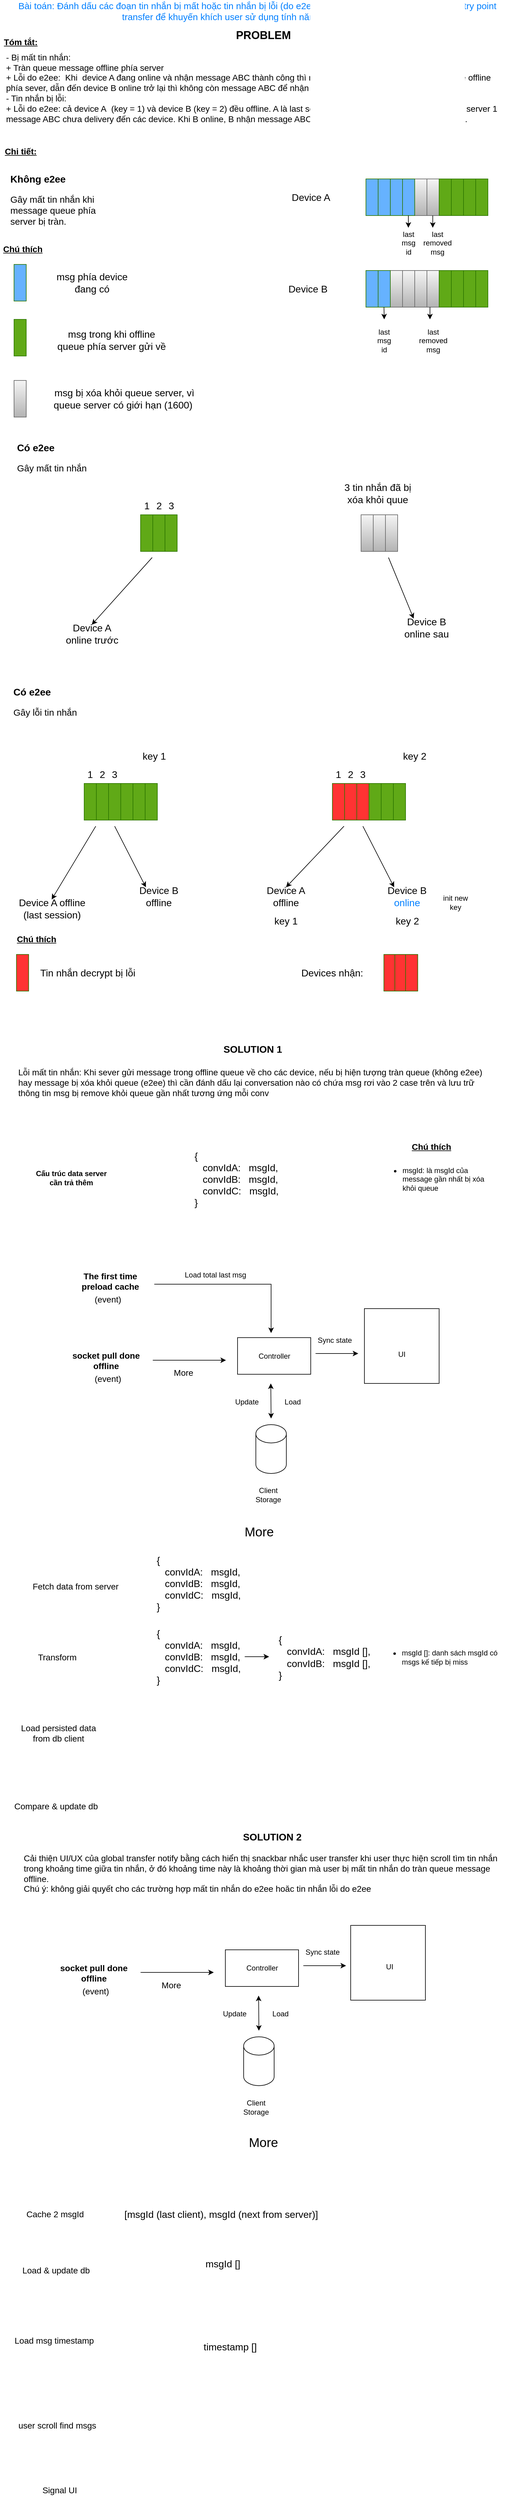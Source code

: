 <mxfile version="20.8.15" type="github">
  <diagram id="1ssEvV0KWDnoUiteVpm6" name="Page-1">
    <mxGraphModel dx="1366" dy="673" grid="1" gridSize="10" guides="1" tooltips="1" connect="1" arrows="1" fold="1" page="1" pageScale="1" pageWidth="850" pageHeight="1100" math="0" shadow="0">
      <root>
        <mxCell id="0" />
        <mxCell id="1" parent="0" />
        <mxCell id="2sWKhG2LkapYFipmCqXm-1" value="&lt;font style=&quot;font-size: 18px;&quot;&gt;PROBLEM&lt;/font&gt;" style="text;html=1;strokeColor=none;fillColor=none;align=center;verticalAlign=middle;whiteSpace=wrap;rounded=0;fontStyle=1" parent="1" vertex="1">
          <mxGeometry x="390" y="50" width="90" height="30" as="geometry" />
        </mxCell>
        <mxCell id="2sWKhG2LkapYFipmCqXm-2" value="- Bị mất tin nhắn:&lt;br style=&quot;font-size: 14px;&quot;&gt;+ Tràn queue message offline phía server&lt;br style=&quot;font-size: 14px;&quot;&gt;+ Lỗi do e2ee:&amp;nbsp; Khi&amp;nbsp; device A đang online và nhận message ABC thành công thì message này bị xóa khỏi queue message offline phía sever, dẫn đến device B online trở lại thì không còn message ABC để nhận&lt;br style=&quot;font-size: 14px;&quot;&gt;- Tin nhắn bị lỗi:&lt;br style=&quot;font-size: 14px;&quot;&gt;+ Lỗi do e2ee: cả device A&amp;nbsp; (key = 1) và device B (key = 2) đều offline. A là last session. Tồn tại trên queue message phía server 1 message ABC chưa delivery đến các device. Khi B online, B nhận message ABC nhưng do khác key không decypt được ." style="text;html=1;strokeColor=none;fillColor=none;align=left;verticalAlign=middle;whiteSpace=wrap;rounded=0;fontSize=14;" parent="1" vertex="1">
          <mxGeometry x="11" y="91" width="820" height="119" as="geometry" />
        </mxCell>
        <mxCell id="2sWKhG2LkapYFipmCqXm-4" value="Bài toán: Đánh dấu các đoạn tin nhắn bị mất hoặc tin nhắn bị lỗi (do e2ee) trong một conversation. Hiển thị entry point transfer để khuyến khích user sử dụng tính năng transfer message" style="text;html=1;strokeColor=none;fillColor=none;align=center;verticalAlign=middle;whiteSpace=wrap;rounded=0;fontSize=15;fontColor=#007FFF;" parent="1" vertex="1">
          <mxGeometry x="15" y="10" width="820" height="30" as="geometry" />
        </mxCell>
        <mxCell id="2sWKhG2LkapYFipmCqXm-5" value="Chi tiết:" style="text;html=1;strokeColor=none;fillColor=none;align=center;verticalAlign=middle;whiteSpace=wrap;rounded=0;fontStyle=5;fontSize=14;" parent="1" vertex="1">
          <mxGeometry x="7" y="240" width="60" height="30" as="geometry" />
        </mxCell>
        <mxCell id="2sWKhG2LkapYFipmCqXm-8" value="" style="rounded=0;whiteSpace=wrap;html=1;fillColor=#f5f5f5;gradientColor=#b3b3b3;strokeColor=#666666;" parent="1" vertex="1">
          <mxGeometry x="703" y="300" width="20" height="60" as="geometry" />
        </mxCell>
        <mxCell id="2sWKhG2LkapYFipmCqXm-9" value="" style="rounded=0;whiteSpace=wrap;html=1;fillColor=#60a917;fontColor=#ffffff;strokeColor=#2D7600;" parent="1" vertex="1">
          <mxGeometry x="723" y="300" width="20" height="60" as="geometry" />
        </mxCell>
        <mxCell id="2sWKhG2LkapYFipmCqXm-10" value="" style="rounded=0;whiteSpace=wrap;html=1;fillColor=#60a917;fontColor=#ffffff;strokeColor=#2D7600;" parent="1" vertex="1">
          <mxGeometry x="743" y="300" width="20" height="60" as="geometry" />
        </mxCell>
        <mxCell id="2sWKhG2LkapYFipmCqXm-11" value="" style="rounded=0;whiteSpace=wrap;html=1;fillColor=#60a917;fontColor=#ffffff;strokeColor=#2D7600;" parent="1" vertex="1">
          <mxGeometry x="763" y="300" width="20" height="60" as="geometry" />
        </mxCell>
        <mxCell id="2sWKhG2LkapYFipmCqXm-12" value="" style="rounded=0;whiteSpace=wrap;html=1;fillColor=#f5f5f5;gradientColor=#b3b3b3;strokeColor=#666666;" parent="1" vertex="1">
          <mxGeometry x="683" y="300" width="20" height="60" as="geometry" />
        </mxCell>
        <mxCell id="2sWKhG2LkapYFipmCqXm-13" value="" style="rounded=0;whiteSpace=wrap;html=1;fillColor=#60a917;fontColor=#ffffff;strokeColor=#2D7600;" parent="1" vertex="1">
          <mxGeometry x="783" y="300" width="20" height="60" as="geometry" />
        </mxCell>
        <mxCell id="2sWKhG2LkapYFipmCqXm-14" value="" style="rounded=0;whiteSpace=wrap;html=1;fillColor=#f5f5f5;gradientColor=#b3b3b3;strokeColor=#666666;" parent="1" vertex="1">
          <mxGeometry x="703" y="450" width="20" height="60" as="geometry" />
        </mxCell>
        <mxCell id="2sWKhG2LkapYFipmCqXm-15" value="" style="rounded=0;whiteSpace=wrap;html=1;fillColor=#60a917;fontColor=#ffffff;strokeColor=#2D7600;" parent="1" vertex="1">
          <mxGeometry x="723" y="450" width="20" height="60" as="geometry" />
        </mxCell>
        <mxCell id="2sWKhG2LkapYFipmCqXm-16" value="" style="rounded=0;whiteSpace=wrap;html=1;fillColor=#60a917;fontColor=#ffffff;strokeColor=#2D7600;" parent="1" vertex="1">
          <mxGeometry x="743" y="450" width="20" height="60" as="geometry" />
        </mxCell>
        <mxCell id="2sWKhG2LkapYFipmCqXm-17" value="" style="rounded=0;whiteSpace=wrap;html=1;fillColor=#60a917;fontColor=#ffffff;strokeColor=#2D7600;" parent="1" vertex="1">
          <mxGeometry x="763" y="450" width="20" height="60" as="geometry" />
        </mxCell>
        <mxCell id="2sWKhG2LkapYFipmCqXm-18" value="" style="rounded=0;whiteSpace=wrap;html=1;fillColor=#f5f5f5;gradientColor=#b3b3b3;strokeColor=#666666;" parent="1" vertex="1">
          <mxGeometry x="683" y="450" width="20" height="60" as="geometry" />
        </mxCell>
        <mxCell id="2sWKhG2LkapYFipmCqXm-19" value="" style="rounded=0;whiteSpace=wrap;html=1;fillColor=#60a917;fontColor=#ffffff;strokeColor=#2D7600;" parent="1" vertex="1">
          <mxGeometry x="783" y="450" width="20" height="60" as="geometry" />
        </mxCell>
        <mxCell id="2sWKhG2LkapYFipmCqXm-21" value="" style="rounded=0;whiteSpace=wrap;html=1;fillColor=#f5f5f5;gradientColor=#b3b3b3;strokeColor=#666666;" parent="1" vertex="1">
          <mxGeometry x="663" y="450" width="20" height="60" as="geometry" />
        </mxCell>
        <mxCell id="2sWKhG2LkapYFipmCqXm-22" value="" style="rounded=0;whiteSpace=wrap;html=1;fillColor=#f5f5f5;gradientColor=#b3b3b3;strokeColor=#666666;" parent="1" vertex="1">
          <mxGeometry x="643" y="450" width="20" height="60" as="geometry" />
        </mxCell>
        <mxCell id="2sWKhG2LkapYFipmCqXm-23" value="" style="rounded=0;whiteSpace=wrap;html=1;fillColor=#66B2FF;fontColor=#ffffff;strokeColor=#2D7600;" parent="1" vertex="1">
          <mxGeometry x="663" y="300" width="20" height="60" as="geometry" />
        </mxCell>
        <mxCell id="2sWKhG2LkapYFipmCqXm-24" value="" style="rounded=0;whiteSpace=wrap;html=1;fillColor=#66B2FF;fontColor=#ffffff;strokeColor=#2D7600;" parent="1" vertex="1">
          <mxGeometry x="643" y="300" width="20" height="60" as="geometry" />
        </mxCell>
        <mxCell id="2sWKhG2LkapYFipmCqXm-25" value="" style="rounded=0;whiteSpace=wrap;html=1;fillColor=#66B2FF;fontColor=#ffffff;strokeColor=#2D7600;" parent="1" vertex="1">
          <mxGeometry x="623" y="300" width="20" height="60" as="geometry" />
        </mxCell>
        <mxCell id="2sWKhG2LkapYFipmCqXm-26" value="" style="rounded=0;whiteSpace=wrap;html=1;fillColor=#66B2FF;fontColor=#ffffff;strokeColor=#2D7600;" parent="1" vertex="1">
          <mxGeometry x="603" y="300" width="20" height="60" as="geometry" />
        </mxCell>
        <mxCell id="2sWKhG2LkapYFipmCqXm-27" value="" style="rounded=0;whiteSpace=wrap;html=1;fillColor=#66B2FF;fontColor=#ffffff;strokeColor=#2D7600;" parent="1" vertex="1">
          <mxGeometry x="623" y="450" width="20" height="60" as="geometry" />
        </mxCell>
        <mxCell id="2sWKhG2LkapYFipmCqXm-28" value="" style="rounded=0;whiteSpace=wrap;html=1;fillColor=#66B2FF;fontColor=#ffffff;strokeColor=#2D7600;" parent="1" vertex="1">
          <mxGeometry x="603" y="450" width="20" height="60" as="geometry" />
        </mxCell>
        <mxCell id="2sWKhG2LkapYFipmCqXm-29" value="last msg id" style="text;html=1;strokeColor=none;fillColor=none;align=center;verticalAlign=middle;whiteSpace=wrap;rounded=0;" parent="1" vertex="1">
          <mxGeometry x="658" y="370" width="30" height="70" as="geometry" />
        </mxCell>
        <mxCell id="2sWKhG2LkapYFipmCqXm-30" value="last removed msg" style="text;html=1;strokeColor=none;fillColor=none;align=center;verticalAlign=middle;whiteSpace=wrap;rounded=0;" parent="1" vertex="1">
          <mxGeometry x="698" y="370" width="45" height="70" as="geometry" />
        </mxCell>
        <mxCell id="2sWKhG2LkapYFipmCqXm-31" value="" style="endArrow=classic;html=1;rounded=0;" parent="1" edge="1">
          <mxGeometry width="50" height="50" relative="1" as="geometry">
            <mxPoint x="672.58" y="360" as="sourcePoint" />
            <mxPoint x="672.58" y="380" as="targetPoint" />
          </mxGeometry>
        </mxCell>
        <mxCell id="2sWKhG2LkapYFipmCqXm-32" value="" style="endArrow=classic;html=1;rounded=0;" parent="1" edge="1">
          <mxGeometry width="50" height="50" relative="1" as="geometry">
            <mxPoint x="712.58" y="360" as="sourcePoint" />
            <mxPoint x="712.58" y="380" as="targetPoint" />
          </mxGeometry>
        </mxCell>
        <mxCell id="2sWKhG2LkapYFipmCqXm-33" value="last msg id" style="text;html=1;strokeColor=none;fillColor=none;align=center;verticalAlign=middle;whiteSpace=wrap;rounded=0;" parent="1" vertex="1">
          <mxGeometry x="618" y="530" width="30" height="70" as="geometry" />
        </mxCell>
        <mxCell id="2sWKhG2LkapYFipmCqXm-34" value="last removed msg" style="text;html=1;strokeColor=none;fillColor=none;align=center;verticalAlign=middle;whiteSpace=wrap;rounded=0;" parent="1" vertex="1">
          <mxGeometry x="690.5" y="530" width="45" height="70" as="geometry" />
        </mxCell>
        <mxCell id="2sWKhG2LkapYFipmCqXm-38" value="" style="endArrow=classic;html=1;rounded=0;exitX=0.479;exitY=1;exitDx=0;exitDy=0;exitPerimeter=0;" parent="1" source="2sWKhG2LkapYFipmCqXm-27" edge="1">
          <mxGeometry width="50" height="50" relative="1" as="geometry">
            <mxPoint x="632.58" y="520" as="sourcePoint" />
            <mxPoint x="633" y="530" as="targetPoint" />
            <Array as="points">
              <mxPoint x="633" y="530" />
            </Array>
          </mxGeometry>
        </mxCell>
        <mxCell id="2sWKhG2LkapYFipmCqXm-39" value="" style="endArrow=classic;html=1;rounded=0;exitX=0.25;exitY=1;exitDx=0;exitDy=0;" parent="1" source="2sWKhG2LkapYFipmCqXm-14" edge="1">
          <mxGeometry width="50" height="50" relative="1" as="geometry">
            <mxPoint x="642.58" y="520" as="sourcePoint" />
            <mxPoint x="708" y="530" as="targetPoint" />
          </mxGeometry>
        </mxCell>
        <mxCell id="2sWKhG2LkapYFipmCqXm-42" value="&lt;h1 style=&quot;font-size: 16px;&quot;&gt;Không e2ee&lt;/h1&gt;&lt;p&gt;Gây mất tin nhắn khi message queue phía server bị tràn.&lt;/p&gt;" style="text;html=1;strokeColor=none;fillColor=none;spacing=5;spacingTop=-20;whiteSpace=wrap;overflow=hidden;rounded=0;fontSize=15;" parent="1" vertex="1">
          <mxGeometry x="15" y="290" width="190" height="120" as="geometry" />
        </mxCell>
        <mxCell id="2sWKhG2LkapYFipmCqXm-43" value="Device A" style="text;html=1;strokeColor=none;fillColor=none;align=center;verticalAlign=middle;whiteSpace=wrap;rounded=0;fontSize=16;" parent="1" vertex="1">
          <mxGeometry x="473" y="315" width="80" height="30" as="geometry" />
        </mxCell>
        <mxCell id="2sWKhG2LkapYFipmCqXm-44" value="Device B" style="text;html=1;strokeColor=none;fillColor=none;align=center;verticalAlign=middle;whiteSpace=wrap;rounded=0;fontSize=16;" parent="1" vertex="1">
          <mxGeometry x="473" y="465" width="70" height="30" as="geometry" />
        </mxCell>
        <mxCell id="2sWKhG2LkapYFipmCqXm-46" value="" style="rounded=0;whiteSpace=wrap;html=1;fillColor=#66B2FF;fontColor=#ffffff;strokeColor=#2D7600;" parent="1" vertex="1">
          <mxGeometry x="26" y="440" width="20" height="60" as="geometry" />
        </mxCell>
        <mxCell id="2sWKhG2LkapYFipmCqXm-47" value="" style="rounded=0;whiteSpace=wrap;html=1;fillColor=#60a917;fontColor=#ffffff;strokeColor=#2D7600;" parent="1" vertex="1">
          <mxGeometry x="26" y="530" width="20" height="60" as="geometry" />
        </mxCell>
        <mxCell id="2sWKhG2LkapYFipmCqXm-48" value="msg phía device đang có" style="text;html=1;strokeColor=none;fillColor=none;align=center;verticalAlign=middle;whiteSpace=wrap;rounded=0;fontSize=16;" parent="1" vertex="1">
          <mxGeometry x="82" y="450" width="144" height="40" as="geometry" />
        </mxCell>
        <mxCell id="2sWKhG2LkapYFipmCqXm-49" value="msg trong khi offline queue phía server gửi về" style="text;html=1;strokeColor=none;fillColor=none;align=center;verticalAlign=middle;whiteSpace=wrap;rounded=0;fontSize=16;" parent="1" vertex="1">
          <mxGeometry x="91" y="537.5" width="190" height="52.5" as="geometry" />
        </mxCell>
        <mxCell id="2sWKhG2LkapYFipmCqXm-50" value="" style="rounded=0;whiteSpace=wrap;html=1;fillColor=#f5f5f5;gradientColor=#b3b3b3;strokeColor=#666666;" parent="1" vertex="1">
          <mxGeometry x="26" y="630" width="20" height="60" as="geometry" />
        </mxCell>
        <mxCell id="2sWKhG2LkapYFipmCqXm-51" value="msg bị xóa khỏi queue server, vì queue server có giới hạn (1600)&amp;nbsp;" style="text;html=1;strokeColor=none;fillColor=none;align=center;verticalAlign=middle;whiteSpace=wrap;rounded=0;fontSize=16;" parent="1" vertex="1">
          <mxGeometry x="82" y="640" width="250" height="40" as="geometry" />
        </mxCell>
        <mxCell id="2sWKhG2LkapYFipmCqXm-53" value="" style="rounded=0;whiteSpace=wrap;html=1;fillColor=#60a917;fontColor=#ffffff;strokeColor=#2D7600;" parent="1" vertex="1">
          <mxGeometry x="273.5" y="850" width="20" height="60" as="geometry" />
        </mxCell>
        <mxCell id="2sWKhG2LkapYFipmCqXm-58" value="" style="rounded=0;whiteSpace=wrap;html=1;fillColor=#f5f5f5;gradientColor=#b3b3b3;strokeColor=#666666;" parent="1" vertex="1">
          <mxGeometry x="635" y="850" width="20" height="60" as="geometry" />
        </mxCell>
        <mxCell id="2sWKhG2LkapYFipmCqXm-62" value="" style="rounded=0;whiteSpace=wrap;html=1;fillColor=#f5f5f5;gradientColor=#b3b3b3;strokeColor=#666666;" parent="1" vertex="1">
          <mxGeometry x="615" y="850" width="20" height="60" as="geometry" />
        </mxCell>
        <mxCell id="2sWKhG2LkapYFipmCqXm-64" value="" style="rounded=0;whiteSpace=wrap;html=1;fillColor=#f5f5f5;gradientColor=#b3b3b3;strokeColor=#666666;" parent="1" vertex="1">
          <mxGeometry x="595" y="850" width="20" height="60" as="geometry" />
        </mxCell>
        <mxCell id="2sWKhG2LkapYFipmCqXm-80" value="&lt;h1 style=&quot;font-size: 16px;&quot;&gt;Có e2ee&lt;/h1&gt;&lt;p&gt;Gây mất tin nhắn&lt;/p&gt;" style="text;html=1;strokeColor=none;fillColor=none;spacing=5;spacingTop=-20;whiteSpace=wrap;overflow=hidden;rounded=0;fontSize=15;" parent="1" vertex="1">
          <mxGeometry x="25.5" y="730" width="159" height="70" as="geometry" />
        </mxCell>
        <mxCell id="2sWKhG2LkapYFipmCqXm-81" value="Device A online trước" style="text;html=1;strokeColor=none;fillColor=none;align=center;verticalAlign=middle;whiteSpace=wrap;rounded=0;fontSize=16;" parent="1" vertex="1">
          <mxGeometry x="108.5" y="1030" width="90" height="30" as="geometry" />
        </mxCell>
        <mxCell id="2sWKhG2LkapYFipmCqXm-82" value="Device B online sau" style="text;html=1;strokeColor=none;fillColor=none;align=center;verticalAlign=middle;whiteSpace=wrap;rounded=0;fontSize=16;" parent="1" vertex="1">
          <mxGeometry x="660" y="1020" width="85" height="30" as="geometry" />
        </mxCell>
        <mxCell id="2sWKhG2LkapYFipmCqXm-90" value="" style="rounded=0;whiteSpace=wrap;html=1;fillColor=#60a917;fontColor=#ffffff;strokeColor=#2D7600;" parent="1" vertex="1">
          <mxGeometry x="233.5" y="850" width="20" height="60" as="geometry" />
        </mxCell>
        <mxCell id="2sWKhG2LkapYFipmCqXm-91" value="" style="rounded=0;whiteSpace=wrap;html=1;fillColor=#60a917;fontColor=#ffffff;strokeColor=#2D7600;" parent="1" vertex="1">
          <mxGeometry x="253.5" y="850" width="20" height="60" as="geometry" />
        </mxCell>
        <mxCell id="2sWKhG2LkapYFipmCqXm-92" value="2" style="text;html=1;strokeColor=none;fillColor=none;align=center;verticalAlign=middle;whiteSpace=wrap;rounded=0;fontSize=16;" parent="1" vertex="1">
          <mxGeometry x="258.5" y="820" width="10" height="30" as="geometry" />
        </mxCell>
        <mxCell id="2sWKhG2LkapYFipmCqXm-94" value="1" style="text;html=1;strokeColor=none;fillColor=none;align=center;verticalAlign=middle;whiteSpace=wrap;rounded=0;fontSize=16;" parent="1" vertex="1">
          <mxGeometry x="238.5" y="820" width="10" height="30" as="geometry" />
        </mxCell>
        <mxCell id="2sWKhG2LkapYFipmCqXm-95" value="3" style="text;html=1;strokeColor=none;fillColor=none;align=center;verticalAlign=middle;whiteSpace=wrap;rounded=0;fontSize=16;" parent="1" vertex="1">
          <mxGeometry x="278.5" y="820" width="10" height="30" as="geometry" />
        </mxCell>
        <mxCell id="2sWKhG2LkapYFipmCqXm-97" value="" style="endArrow=classic;html=1;rounded=0;fontSize=16;entryX=0.5;entryY=0;entryDx=0;entryDy=0;" parent="1" target="2sWKhG2LkapYFipmCqXm-81" edge="1">
          <mxGeometry width="50" height="50" relative="1" as="geometry">
            <mxPoint x="252.5" y="920" as="sourcePoint" />
            <mxPoint x="322.5" y="920" as="targetPoint" />
          </mxGeometry>
        </mxCell>
        <mxCell id="2sWKhG2LkapYFipmCqXm-99" value="" style="endArrow=classic;html=1;rounded=0;fontSize=16;entryX=0.25;entryY=0;entryDx=0;entryDy=0;" parent="1" target="2sWKhG2LkapYFipmCqXm-82" edge="1">
          <mxGeometry width="50" height="50" relative="1" as="geometry">
            <mxPoint x="640" y="920" as="sourcePoint" />
            <mxPoint x="130" y="1010" as="targetPoint" />
          </mxGeometry>
        </mxCell>
        <mxCell id="2sWKhG2LkapYFipmCqXm-100" value="" style="rounded=0;whiteSpace=wrap;html=1;fillColor=#60a917;fontColor=#ffffff;strokeColor=#2D7600;" parent="1" vertex="1">
          <mxGeometry x="181" y="1290" width="20" height="60" as="geometry" />
        </mxCell>
        <mxCell id="2sWKhG2LkapYFipmCqXm-101" value="" style="rounded=0;whiteSpace=wrap;html=1;fillColor=#60a917;fontColor=#ffffff;strokeColor=#2D7600;" parent="1" vertex="1">
          <mxGeometry x="201" y="1290" width="20" height="60" as="geometry" />
        </mxCell>
        <mxCell id="2sWKhG2LkapYFipmCqXm-102" value="" style="rounded=0;whiteSpace=wrap;html=1;fillColor=#60a917;fontColor=#ffffff;strokeColor=#2D7600;" parent="1" vertex="1">
          <mxGeometry x="221" y="1290" width="20" height="60" as="geometry" />
        </mxCell>
        <mxCell id="2sWKhG2LkapYFipmCqXm-103" value="" style="rounded=0;whiteSpace=wrap;html=1;fillColor=#60a917;fontColor=#ffffff;strokeColor=#2D7600;" parent="1" vertex="1">
          <mxGeometry x="241" y="1290" width="20" height="60" as="geometry" />
        </mxCell>
        <mxCell id="2sWKhG2LkapYFipmCqXm-110" value="&lt;h1 style=&quot;font-size: 16px;&quot;&gt;Có e2ee&lt;/h1&gt;&lt;p&gt;Gây lỗi tin nhắn&lt;/p&gt;" style="text;html=1;strokeColor=none;fillColor=none;spacing=5;spacingTop=-20;whiteSpace=wrap;overflow=hidden;rounded=0;fontSize=15;" parent="1" vertex="1">
          <mxGeometry x="20" y="1130" width="159" height="70" as="geometry" />
        </mxCell>
        <mxCell id="2sWKhG2LkapYFipmCqXm-111" value="Device A offline&lt;br&gt;(last session)" style="text;html=1;strokeColor=none;fillColor=none;align=center;verticalAlign=middle;whiteSpace=wrap;rounded=0;fontSize=16;" parent="1" vertex="1">
          <mxGeometry x="25.5" y="1480" width="124.5" height="30" as="geometry" />
        </mxCell>
        <mxCell id="2sWKhG2LkapYFipmCqXm-112" value="Device B offline" style="text;html=1;strokeColor=none;fillColor=none;align=center;verticalAlign=middle;whiteSpace=wrap;rounded=0;fontSize=16;" parent="1" vertex="1">
          <mxGeometry x="221" y="1460" width="85" height="30" as="geometry" />
        </mxCell>
        <mxCell id="2sWKhG2LkapYFipmCqXm-113" value="" style="rounded=0;whiteSpace=wrap;html=1;fillColor=#60a917;fontColor=#ffffff;strokeColor=#2D7600;" parent="1" vertex="1">
          <mxGeometry x="141" y="1290" width="20" height="60" as="geometry" />
        </mxCell>
        <mxCell id="2sWKhG2LkapYFipmCqXm-114" value="" style="rounded=0;whiteSpace=wrap;html=1;fillColor=#60a917;fontColor=#ffffff;strokeColor=#2D7600;" parent="1" vertex="1">
          <mxGeometry x="161" y="1290" width="20" height="60" as="geometry" />
        </mxCell>
        <mxCell id="2sWKhG2LkapYFipmCqXm-115" value="2" style="text;html=1;strokeColor=none;fillColor=none;align=center;verticalAlign=middle;whiteSpace=wrap;rounded=0;fontSize=16;" parent="1" vertex="1">
          <mxGeometry x="166" y="1260" width="10" height="30" as="geometry" />
        </mxCell>
        <mxCell id="2sWKhG2LkapYFipmCqXm-116" value="1" style="text;html=1;strokeColor=none;fillColor=none;align=center;verticalAlign=middle;whiteSpace=wrap;rounded=0;fontSize=16;" parent="1" vertex="1">
          <mxGeometry x="146" y="1260" width="10" height="30" as="geometry" />
        </mxCell>
        <mxCell id="2sWKhG2LkapYFipmCqXm-117" value="3" style="text;html=1;strokeColor=none;fillColor=none;align=center;verticalAlign=middle;whiteSpace=wrap;rounded=0;fontSize=16;" parent="1" vertex="1">
          <mxGeometry x="186" y="1260" width="10" height="30" as="geometry" />
        </mxCell>
        <mxCell id="2sWKhG2LkapYFipmCqXm-118" value="" style="endArrow=classic;html=1;rounded=0;fontSize=16;entryX=0.5;entryY=0;entryDx=0;entryDy=0;" parent="1" target="2sWKhG2LkapYFipmCqXm-111" edge="1">
          <mxGeometry width="50" height="50" relative="1" as="geometry">
            <mxPoint x="160" y="1360" as="sourcePoint" />
            <mxPoint x="230" y="1360" as="targetPoint" />
          </mxGeometry>
        </mxCell>
        <mxCell id="2sWKhG2LkapYFipmCqXm-119" value="" style="endArrow=classic;html=1;rounded=0;fontSize=16;entryX=0.25;entryY=0;entryDx=0;entryDy=0;" parent="1" target="2sWKhG2LkapYFipmCqXm-112" edge="1">
          <mxGeometry width="50" height="50" relative="1" as="geometry">
            <mxPoint x="191" y="1360" as="sourcePoint" />
            <mxPoint x="70" y="1450" as="targetPoint" />
          </mxGeometry>
        </mxCell>
        <mxCell id="2sWKhG2LkapYFipmCqXm-120" value="3 tin nhắn đã bị xóa khỏi quue" style="text;html=1;strokeColor=none;fillColor=none;align=center;verticalAlign=middle;whiteSpace=wrap;rounded=0;fontSize=16;" parent="1" vertex="1">
          <mxGeometry x="565" y="800" width="115" height="30" as="geometry" />
        </mxCell>
        <mxCell id="2sWKhG2LkapYFipmCqXm-141" value="" style="rounded=0;whiteSpace=wrap;html=1;fillColor=#FF3333;fontColor=#ffffff;strokeColor=#2D7600;" parent="1" vertex="1">
          <mxGeometry x="588" y="1290" width="20" height="60" as="geometry" />
        </mxCell>
        <mxCell id="2sWKhG2LkapYFipmCqXm-142" value="" style="rounded=0;whiteSpace=wrap;html=1;fillColor=#60a917;fontColor=#ffffff;strokeColor=#2D7600;" parent="1" vertex="1">
          <mxGeometry x="608" y="1290" width="20" height="60" as="geometry" />
        </mxCell>
        <mxCell id="2sWKhG2LkapYFipmCqXm-143" value="" style="rounded=0;whiteSpace=wrap;html=1;fillColor=#60a917;fontColor=#ffffff;strokeColor=#2D7600;" parent="1" vertex="1">
          <mxGeometry x="628" y="1290" width="20" height="60" as="geometry" />
        </mxCell>
        <mxCell id="2sWKhG2LkapYFipmCqXm-144" value="" style="rounded=0;whiteSpace=wrap;html=1;fillColor=#60a917;fontColor=#ffffff;strokeColor=#2D7600;" parent="1" vertex="1">
          <mxGeometry x="648" y="1290" width="20" height="60" as="geometry" />
        </mxCell>
        <mxCell id="2sWKhG2LkapYFipmCqXm-145" value="Device A offline" style="text;html=1;strokeColor=none;fillColor=none;align=center;verticalAlign=middle;whiteSpace=wrap;rounded=0;fontSize=16;" parent="1" vertex="1">
          <mxGeometry x="427" y="1460" width="90" height="30" as="geometry" />
        </mxCell>
        <mxCell id="2sWKhG2LkapYFipmCqXm-146" value="Device B &lt;font color=&quot;#007fff&quot;&gt;online&lt;/font&gt;" style="text;html=1;strokeColor=none;fillColor=none;align=center;verticalAlign=middle;whiteSpace=wrap;rounded=0;fontSize=16;" parent="1" vertex="1">
          <mxGeometry x="628" y="1460" width="85" height="30" as="geometry" />
        </mxCell>
        <mxCell id="2sWKhG2LkapYFipmCqXm-147" value="" style="rounded=0;whiteSpace=wrap;html=1;fillColor=#FF3333;fontColor=#ffffff;strokeColor=#2D7600;" parent="1" vertex="1">
          <mxGeometry x="548" y="1290" width="20" height="60" as="geometry" />
        </mxCell>
        <mxCell id="2sWKhG2LkapYFipmCqXm-148" value="" style="rounded=0;whiteSpace=wrap;html=1;fillColor=#FF3333;fontColor=#ffffff;strokeColor=#2D7600;" parent="1" vertex="1">
          <mxGeometry x="632.42" y="1570" width="20" height="60" as="geometry" />
        </mxCell>
        <mxCell id="2sWKhG2LkapYFipmCqXm-149" value="2" style="text;html=1;strokeColor=none;fillColor=none;align=center;verticalAlign=middle;whiteSpace=wrap;rounded=0;fontSize=16;" parent="1" vertex="1">
          <mxGeometry x="573" y="1260" width="10" height="30" as="geometry" />
        </mxCell>
        <mxCell id="2sWKhG2LkapYFipmCqXm-150" value="1" style="text;html=1;strokeColor=none;fillColor=none;align=center;verticalAlign=middle;whiteSpace=wrap;rounded=0;fontSize=16;" parent="1" vertex="1">
          <mxGeometry x="553" y="1260" width="10" height="30" as="geometry" />
        </mxCell>
        <mxCell id="2sWKhG2LkapYFipmCqXm-151" value="3" style="text;html=1;strokeColor=none;fillColor=none;align=center;verticalAlign=middle;whiteSpace=wrap;rounded=0;fontSize=16;" parent="1" vertex="1">
          <mxGeometry x="593" y="1260" width="10" height="30" as="geometry" />
        </mxCell>
        <mxCell id="2sWKhG2LkapYFipmCqXm-152" value="" style="endArrow=classic;html=1;rounded=0;fontSize=16;entryX=0.5;entryY=0;entryDx=0;entryDy=0;" parent="1" target="2sWKhG2LkapYFipmCqXm-145" edge="1">
          <mxGeometry width="50" height="50" relative="1" as="geometry">
            <mxPoint x="567" y="1360.0" as="sourcePoint" />
            <mxPoint x="637" y="1360" as="targetPoint" />
          </mxGeometry>
        </mxCell>
        <mxCell id="2sWKhG2LkapYFipmCqXm-153" value="" style="endArrow=classic;html=1;rounded=0;fontSize=16;entryX=0.25;entryY=0;entryDx=0;entryDy=0;" parent="1" target="2sWKhG2LkapYFipmCqXm-146" edge="1">
          <mxGeometry width="50" height="50" relative="1" as="geometry">
            <mxPoint x="598" y="1360.0" as="sourcePoint" />
            <mxPoint x="477" y="1450" as="targetPoint" />
          </mxGeometry>
        </mxCell>
        <mxCell id="2sWKhG2LkapYFipmCqXm-154" value="key 1" style="text;html=1;strokeColor=none;fillColor=none;align=center;verticalAlign=middle;whiteSpace=wrap;rounded=0;fontSize=16;" parent="1" vertex="1">
          <mxGeometry x="442" y="1500" width="60" height="30" as="geometry" />
        </mxCell>
        <mxCell id="2sWKhG2LkapYFipmCqXm-155" value="key 2" style="text;html=1;strokeColor=none;fillColor=none;align=center;verticalAlign=middle;whiteSpace=wrap;rounded=0;fontSize=16;" parent="1" vertex="1">
          <mxGeometry x="640.5" y="1500" width="60" height="30" as="geometry" />
        </mxCell>
        <mxCell id="2sWKhG2LkapYFipmCqXm-156" value="key 1" style="text;html=1;strokeColor=none;fillColor=none;align=center;verticalAlign=middle;whiteSpace=wrap;rounded=0;fontSize=16;" parent="1" vertex="1">
          <mxGeometry x="226" y="1230" width="60" height="30" as="geometry" />
        </mxCell>
        <mxCell id="2sWKhG2LkapYFipmCqXm-157" value="key 2" style="text;html=1;strokeColor=none;fillColor=none;align=center;verticalAlign=middle;whiteSpace=wrap;rounded=0;fontSize=16;" parent="1" vertex="1">
          <mxGeometry x="653" y="1230" width="60" height="30" as="geometry" />
        </mxCell>
        <mxCell id="2sWKhG2LkapYFipmCqXm-158" value="" style="rounded=0;whiteSpace=wrap;html=1;fillColor=#FF3333;fontColor=#ffffff;strokeColor=#2D7600;" parent="1" vertex="1">
          <mxGeometry x="30" y="1570" width="20" height="60" as="geometry" />
        </mxCell>
        <mxCell id="2sWKhG2LkapYFipmCqXm-159" value="" style="rounded=0;whiteSpace=wrap;html=1;fillColor=#FF3333;fontColor=#ffffff;strokeColor=#2D7600;" parent="1" vertex="1">
          <mxGeometry x="568" y="1290" width="20" height="60" as="geometry" />
        </mxCell>
        <mxCell id="2sWKhG2LkapYFipmCqXm-160" value="" style="rounded=0;whiteSpace=wrap;html=1;fillColor=#FF3333;fontColor=#ffffff;strokeColor=#2D7600;" parent="1" vertex="1">
          <mxGeometry x="650.42" y="1570" width="20" height="60" as="geometry" />
        </mxCell>
        <mxCell id="2sWKhG2LkapYFipmCqXm-161" value="&lt;font color=&quot;#000000&quot;&gt;Devices nhận:&amp;nbsp;&lt;/font&gt;" style="text;html=1;strokeColor=none;fillColor=none;align=center;verticalAlign=middle;whiteSpace=wrap;rounded=0;fontSize=16;fontColor=#007FFF;" parent="1" vertex="1">
          <mxGeometry x="490" y="1585" width="120" height="30" as="geometry" />
        </mxCell>
        <mxCell id="2sWKhG2LkapYFipmCqXm-162" value="Tin nhắn decrypt bị lỗi" style="text;html=1;strokeColor=none;fillColor=none;align=center;verticalAlign=middle;whiteSpace=wrap;rounded=0;fontSize=16;fontColor=#000000;" parent="1" vertex="1">
          <mxGeometry x="58" y="1585" width="178" height="30" as="geometry" />
        </mxCell>
        <mxCell id="2sWKhG2LkapYFipmCqXm-163" value="" style="rounded=0;whiteSpace=wrap;html=1;fillColor=#FF3333;fontColor=#ffffff;strokeColor=#2D7600;" parent="1" vertex="1">
          <mxGeometry x="668" y="1570" width="20" height="60" as="geometry" />
        </mxCell>
        <mxCell id="2sWKhG2LkapYFipmCqXm-165" value="SOLUTION 1" style="text;html=1;strokeColor=none;fillColor=none;align=center;verticalAlign=middle;whiteSpace=wrap;rounded=0;fontSize=16;fontColor=#000000;fontStyle=1" parent="1" vertex="1">
          <mxGeometry x="365" y="1710" width="105" height="30" as="geometry" />
        </mxCell>
        <mxCell id="2sWKhG2LkapYFipmCqXm-166" value="Lỗi mất tin nhắn: Khi sever gửi message trong offline queue về cho các device, nếu bị hiện tượng tràn queue (không e2ee) hay message bị xóa khỏi queue (e2ee) thì cần đánh dấu lại conversation nào có chứa msg rơi vào 2 case trên và lưu trữ thông tin msg bị remove khỏi queue gần nhất tương ứng mỗi conv&lt;br style=&quot;font-size: 14px;&quot;&gt;" style="text;html=1;strokeColor=none;fillColor=none;align=left;verticalAlign=middle;whiteSpace=wrap;rounded=0;fontSize=14;fontColor=#000000;" parent="1" vertex="1">
          <mxGeometry x="31" y="1740" width="780" height="80" as="geometry" />
        </mxCell>
        <mxCell id="2sWKhG2LkapYFipmCqXm-167" value="{&lt;br&gt;&lt;span style=&quot;&quot;&gt;&lt;/span&gt;&amp;nbsp; &amp;nbsp;convIdA:&amp;nbsp; &amp;nbsp;msgId,&lt;br&gt;&amp;nbsp; &amp;nbsp;convIdB:&amp;nbsp; &amp;nbsp;msgId,&lt;br&gt;&amp;nbsp; &amp;nbsp;convIdC:&amp;nbsp; &amp;nbsp;msgId,&lt;br&gt;}" style="text;html=1;strokeColor=none;fillColor=none;align=left;verticalAlign=middle;whiteSpace=wrap;rounded=0;fontSize=16;fontColor=#000000;" parent="1" vertex="1">
          <mxGeometry x="320" y="1887.5" width="144" height="100" as="geometry" />
        </mxCell>
        <mxCell id="2sWKhG2LkapYFipmCqXm-168" value="Cấu trúc data server cần trả thêm" style="text;html=1;strokeColor=none;fillColor=none;align=center;verticalAlign=middle;whiteSpace=wrap;rounded=0;fontSize=12;fontColor=#000000;fontStyle=1" parent="1" vertex="1">
          <mxGeometry x="50" y="1910" width="140" height="52.5" as="geometry" />
        </mxCell>
        <mxCell id="2sWKhG2LkapYFipmCqXm-176" value="Chú thích" style="text;html=1;strokeColor=none;fillColor=none;align=center;verticalAlign=middle;whiteSpace=wrap;rounded=0;fontSize=14;fontColor=#000000;fontStyle=5" parent="1" vertex="1">
          <mxGeometry x="26" y="1530" width="74" height="30" as="geometry" />
        </mxCell>
        <mxCell id="2sWKhG2LkapYFipmCqXm-177" value="Chú thích" style="text;html=1;strokeColor=none;fillColor=none;align=center;verticalAlign=middle;whiteSpace=wrap;rounded=0;fontSize=14;fontColor=#000000;fontStyle=5" parent="1" vertex="1">
          <mxGeometry x="671" y="1870" width="79" height="30" as="geometry" />
        </mxCell>
        <mxCell id="2sWKhG2LkapYFipmCqXm-178" value="Chú thích" style="text;html=1;strokeColor=none;fillColor=none;align=center;verticalAlign=middle;whiteSpace=wrap;rounded=0;fontSize=14;fontColor=#000000;fontStyle=5" parent="1" vertex="1">
          <mxGeometry x="3.5" y="400" width="73" height="30" as="geometry" />
        </mxCell>
        <mxCell id="2sWKhG2LkapYFipmCqXm-179" value="&lt;ul&gt;&lt;li&gt;msgId: là msgId của message gần nhất bị xóa khỏi queue&lt;/li&gt;&lt;/ul&gt;" style="text;html=1;strokeColor=none;fillColor=none;align=left;verticalAlign=middle;whiteSpace=wrap;rounded=0;fontSize=12;fontColor=#000000;perimeterSpacing=1;" parent="1" vertex="1">
          <mxGeometry x="621" y="1902.5" width="199" height="70" as="geometry" />
        </mxCell>
        <mxCell id="2sWKhG2LkapYFipmCqXm-180" value="init new key" style="text;html=1;strokeColor=none;fillColor=none;align=center;verticalAlign=middle;whiteSpace=wrap;rounded=0;fontSize=12;fontColor=#000000;" parent="1" vertex="1">
          <mxGeometry x="720" y="1470" width="60" height="30" as="geometry" />
        </mxCell>
        <mxCell id="2sWKhG2LkapYFipmCqXm-182" value="{&lt;br&gt;&lt;span style=&quot;&quot;&gt;&lt;/span&gt;&amp;nbsp; &amp;nbsp;convIdA:&amp;nbsp; &amp;nbsp;msgId [],&lt;br&gt;&amp;nbsp; &amp;nbsp;convIdB:&amp;nbsp; &amp;nbsp;msgId [],&lt;br&gt;}" style="text;html=1;strokeColor=none;fillColor=none;align=left;verticalAlign=middle;whiteSpace=wrap;rounded=0;fontSize=16;fontColor=#000000;" parent="1" vertex="1">
          <mxGeometry x="457.67" y="2668" width="179" height="105" as="geometry" />
        </mxCell>
        <mxCell id="2sWKhG2LkapYFipmCqXm-183" value="&lt;ul&gt;&lt;li&gt;msgId []: danh sách msgId có msgs kế tiếp bị miss&lt;/li&gt;&lt;/ul&gt;" style="text;html=1;strokeColor=none;fillColor=none;align=left;verticalAlign=middle;whiteSpace=wrap;rounded=0;fontSize=12;fontColor=#000000;perimeterSpacing=1;" parent="1" vertex="1">
          <mxGeometry x="620.25" y="2680.5" width="220.5" height="80" as="geometry" />
        </mxCell>
        <mxCell id="2sWKhG2LkapYFipmCqXm-184" value="" style="shape=cylinder3;whiteSpace=wrap;html=1;boundedLbl=1;backgroundOutline=1;size=15;fontSize=12;fontColor=#000000;fillColor=#FFFFFF;" parent="1" vertex="1">
          <mxGeometry x="422.5" y="2340" width="50" height="80" as="geometry" />
        </mxCell>
        <mxCell id="2sWKhG2LkapYFipmCqXm-188" value="" style="rounded=0;whiteSpace=wrap;html=1;fontSize=12;fontColor=#000000;fillColor=#FFFFFF;" parent="1" vertex="1">
          <mxGeometry x="392.5" y="2197.5" width="120" height="60" as="geometry" />
        </mxCell>
        <mxCell id="2sWKhG2LkapYFipmCqXm-189" value="" style="whiteSpace=wrap;html=1;aspect=fixed;fontSize=12;fontColor=#000000;fillColor=#FFFFFF;" parent="1" vertex="1">
          <mxGeometry x="600.5" y="2150" width="122.5" height="122.5" as="geometry" />
        </mxCell>
        <mxCell id="2sWKhG2LkapYFipmCqXm-190" value="UI" style="text;html=1;strokeColor=none;fillColor=none;align=center;verticalAlign=middle;whiteSpace=wrap;rounded=0;fontSize=12;fontColor=#000000;" parent="1" vertex="1">
          <mxGeometry x="631.75" y="2210" width="60" height="30" as="geometry" />
        </mxCell>
        <mxCell id="2sWKhG2LkapYFipmCqXm-193" value="" style="endArrow=classic;html=1;rounded=0;fontSize=12;fontColor=#000000;" parent="1" edge="1">
          <mxGeometry width="50" height="50" relative="1" as="geometry">
            <mxPoint x="520.42" y="2223.5" as="sourcePoint" />
            <mxPoint x="590.42" y="2223.5" as="targetPoint" />
          </mxGeometry>
        </mxCell>
        <mxCell id="2sWKhG2LkapYFipmCqXm-198" value="Client Storage" style="text;html=1;strokeColor=none;fillColor=none;align=center;verticalAlign=middle;whiteSpace=wrap;rounded=0;fontSize=12;fontColor=#000000;" parent="1" vertex="1">
          <mxGeometry x="413" y="2440" width="60" height="30" as="geometry" />
        </mxCell>
        <mxCell id="2sWKhG2LkapYFipmCqXm-199" value="Sync state" style="text;html=1;strokeColor=none;fillColor=none;align=center;verticalAlign=middle;whiteSpace=wrap;rounded=0;fontSize=12;fontColor=#000000;" parent="1" vertex="1">
          <mxGeometry x="521.84" y="2186.5" width="60" height="30" as="geometry" />
        </mxCell>
        <mxCell id="2sWKhG2LkapYFipmCqXm-200" value="Update" style="text;html=1;strokeColor=none;fillColor=none;align=center;verticalAlign=middle;whiteSpace=wrap;rounded=0;fontSize=12;fontColor=#000000;" parent="1" vertex="1">
          <mxGeometry x="377.5" y="2287.5" width="60" height="30" as="geometry" />
        </mxCell>
        <mxCell id="2sWKhG2LkapYFipmCqXm-201" value="Load" style="text;html=1;strokeColor=none;fillColor=none;align=center;verticalAlign=middle;whiteSpace=wrap;rounded=0;fontSize=12;fontColor=#000000;" parent="1" vertex="1">
          <mxGeometry x="452.5" y="2287.5" width="60" height="30" as="geometry" />
        </mxCell>
        <mxCell id="2sWKhG2LkapYFipmCqXm-204" value="Tóm tắt:" style="text;html=1;strokeColor=none;fillColor=none;align=center;verticalAlign=middle;whiteSpace=wrap;rounded=0;fontStyle=5;fontSize=14;" parent="1" vertex="1">
          <mxGeometry x="7" y="61" width="60" height="30" as="geometry" />
        </mxCell>
        <mxCell id="2sWKhG2LkapYFipmCqXm-207" value="Transform" style="text;html=1;strokeColor=none;fillColor=none;align=center;verticalAlign=middle;whiteSpace=wrap;rounded=0;fontSize=14;fontColor=#000000;" parent="1" vertex="1">
          <mxGeometry x="62.25" y="2705.5" width="70" height="30" as="geometry" />
        </mxCell>
        <mxCell id="toFXlUlLqb84l773bhdp-2" value="The first time preload cache" style="text;html=1;strokeColor=none;fillColor=none;align=center;verticalAlign=middle;whiteSpace=wrap;rounded=0;fontStyle=1;fontSize=14;" vertex="1" parent="1">
          <mxGeometry x="122" y="2090" width="124" height="30" as="geometry" />
        </mxCell>
        <mxCell id="toFXlUlLqb84l773bhdp-4" value="" style="endArrow=classic;html=1;rounded=0;" edge="1" parent="1">
          <mxGeometry width="50" height="50" relative="1" as="geometry">
            <mxPoint x="256" y="2110" as="sourcePoint" />
            <mxPoint x="447.5" y="2190" as="targetPoint" />
            <Array as="points">
              <mxPoint x="447.5" y="2110" />
            </Array>
          </mxGeometry>
        </mxCell>
        <mxCell id="toFXlUlLqb84l773bhdp-5" value="Controller" style="text;html=1;strokeColor=none;fillColor=none;align=center;verticalAlign=middle;whiteSpace=wrap;rounded=0;fontSize=12;fontColor=#000000;" vertex="1" parent="1">
          <mxGeometry x="422.5" y="2212.5" width="60" height="30" as="geometry" />
        </mxCell>
        <mxCell id="toFXlUlLqb84l773bhdp-9" value="" style="endArrow=classic;startArrow=classic;html=1;rounded=0;" edge="1" parent="1">
          <mxGeometry width="50" height="50" relative="1" as="geometry">
            <mxPoint x="447" y="2272.5" as="sourcePoint" />
            <mxPoint x="447.5" y="2330" as="targetPoint" />
          </mxGeometry>
        </mxCell>
        <mxCell id="toFXlUlLqb84l773bhdp-10" value="Load total last msg&amp;nbsp;" style="text;html=1;strokeColor=none;fillColor=none;align=center;verticalAlign=middle;whiteSpace=wrap;rounded=0;" vertex="1" parent="1">
          <mxGeometry x="302.5" y="2080" width="110" height="30" as="geometry" />
        </mxCell>
        <mxCell id="toFXlUlLqb84l773bhdp-11" value="socket pull done offline" style="text;html=1;strokeColor=none;fillColor=none;align=center;verticalAlign=middle;whiteSpace=wrap;rounded=0;fontStyle=1;fontSize=14;" vertex="1" parent="1">
          <mxGeometry x="114.5" y="2220" width="124" height="30" as="geometry" />
        </mxCell>
        <mxCell id="toFXlUlLqb84l773bhdp-12" value="" style="endArrow=classic;html=1;rounded=0;fontSize=14;" edge="1" parent="1">
          <mxGeometry width="50" height="50" relative="1" as="geometry">
            <mxPoint x="253.5" y="2234.5" as="sourcePoint" />
            <mxPoint x="373.5" y="2234.5" as="targetPoint" />
          </mxGeometry>
        </mxCell>
        <mxCell id="toFXlUlLqb84l773bhdp-13" value="(event)" style="text;html=1;strokeColor=none;fillColor=none;align=center;verticalAlign=middle;whiteSpace=wrap;rounded=0;fontSize=14;" vertex="1" parent="1">
          <mxGeometry x="150" y="2120" width="60" height="30" as="geometry" />
        </mxCell>
        <mxCell id="toFXlUlLqb84l773bhdp-14" value="(event)" style="text;html=1;strokeColor=none;fillColor=none;align=center;verticalAlign=middle;whiteSpace=wrap;rounded=0;fontSize=14;" vertex="1" parent="1">
          <mxGeometry x="150" y="2250" width="60" height="30" as="geometry" />
        </mxCell>
        <mxCell id="toFXlUlLqb84l773bhdp-15" value="More" style="text;html=1;strokeColor=none;fillColor=none;align=center;verticalAlign=middle;whiteSpace=wrap;rounded=0;fontSize=21;fontColor=#000000;" vertex="1" parent="1">
          <mxGeometry x="369.25" y="2500" width="117.5" height="30" as="geometry" />
        </mxCell>
        <mxCell id="toFXlUlLqb84l773bhdp-17" value="{&lt;br&gt;&lt;span style=&quot;&quot;&gt;&lt;/span&gt;&amp;nbsp; &amp;nbsp;convIdA:&amp;nbsp; &amp;nbsp;msgId,&lt;br&gt;&amp;nbsp; &amp;nbsp;convIdB:&amp;nbsp; &amp;nbsp;msgId,&lt;br&gt;&amp;nbsp; &amp;nbsp;convIdC:&amp;nbsp; &amp;nbsp;msgId,&lt;br&gt;}" style="text;html=1;strokeColor=none;fillColor=none;align=left;verticalAlign=middle;whiteSpace=wrap;rounded=0;fontSize=16;fontColor=#000000;" vertex="1" parent="1">
          <mxGeometry x="257.75" y="2670" width="144" height="100" as="geometry" />
        </mxCell>
        <mxCell id="toFXlUlLqb84l773bhdp-18" value="" style="endArrow=classic;html=1;rounded=0;fontSize=14;" edge="1" parent="1">
          <mxGeometry width="50" height="50" relative="1" as="geometry">
            <mxPoint x="404.25" y="2720" as="sourcePoint" />
            <mxPoint x="444.25" y="2720" as="targetPoint" />
          </mxGeometry>
        </mxCell>
        <mxCell id="toFXlUlLqb84l773bhdp-19" value="Fetch data from server" style="text;html=1;strokeColor=none;fillColor=none;align=center;verticalAlign=middle;whiteSpace=wrap;rounded=0;fontSize=14;" vertex="1" parent="1">
          <mxGeometry x="17.25" y="2590" width="220" height="30" as="geometry" />
        </mxCell>
        <mxCell id="toFXlUlLqb84l773bhdp-20" value="{&lt;br&gt;&lt;span style=&quot;&quot;&gt;&lt;/span&gt;&amp;nbsp; &amp;nbsp;convIdA:&amp;nbsp; &amp;nbsp;msgId,&lt;br&gt;&amp;nbsp; &amp;nbsp;convIdB:&amp;nbsp; &amp;nbsp;msgId,&lt;br&gt;&amp;nbsp; &amp;nbsp;convIdC:&amp;nbsp; &amp;nbsp;msgId,&lt;br&gt;}" style="text;html=1;strokeColor=none;fillColor=none;align=left;verticalAlign=middle;whiteSpace=wrap;rounded=0;fontSize=16;fontColor=#000000;" vertex="1" parent="1">
          <mxGeometry x="257.75" y="2550" width="144" height="100" as="geometry" />
        </mxCell>
        <mxCell id="toFXlUlLqb84l773bhdp-22" value="Load&amp;nbsp;persisted data from db client" style="text;html=1;strokeColor=none;fillColor=none;align=center;verticalAlign=middle;whiteSpace=wrap;rounded=0;fontSize=14;" vertex="1" parent="1">
          <mxGeometry x="24.25" y="2830" width="150" height="30" as="geometry" />
        </mxCell>
        <mxCell id="toFXlUlLqb84l773bhdp-23" value="More" style="text;html=1;strokeColor=none;fillColor=none;align=center;verticalAlign=middle;whiteSpace=wrap;rounded=0;fontSize=14;" vertex="1" parent="1">
          <mxGeometry x="273.5" y="2240" width="60" height="30" as="geometry" />
        </mxCell>
        <mxCell id="toFXlUlLqb84l773bhdp-24" value="Compare &amp;amp; update db" style="text;html=1;strokeColor=none;fillColor=none;align=center;verticalAlign=middle;whiteSpace=wrap;rounded=0;fontSize=14;" vertex="1" parent="1">
          <mxGeometry x="20" y="2950" width="150" height="30" as="geometry" />
        </mxCell>
        <mxCell id="toFXlUlLqb84l773bhdp-27" value="SOLUTION 2" style="text;html=1;strokeColor=none;fillColor=none;align=center;verticalAlign=middle;whiteSpace=wrap;rounded=0;fontSize=16;fontColor=#000000;fontStyle=1" vertex="1" parent="1">
          <mxGeometry x="397.5" y="3000" width="102.5" height="30" as="geometry" />
        </mxCell>
        <mxCell id="toFXlUlLqb84l773bhdp-29" value="Cải thiện UI/UX của global transfer notify bằng cách hiển thị snackbar nhắc user transfer khi user thực hiện scroll tìm tin nhắn trong khoảng time giữa tin nhắn, ở đó khoảng time này là khoảng thời gian mà user bị mất tin nhắn do tràn queue message offline.&lt;br&gt;Chú ý: không giải quyết cho các trường hợp mất tin nhắn do e2ee hoăc tin nhắn lỗi do e2ee" style="text;html=1;strokeColor=none;fillColor=none;align=left;verticalAlign=middle;whiteSpace=wrap;rounded=0;fontSize=14;" vertex="1" parent="1">
          <mxGeometry x="40" y="3050" width="790" height="50" as="geometry" />
        </mxCell>
        <mxCell id="toFXlUlLqb84l773bhdp-30" value="" style="shape=cylinder3;whiteSpace=wrap;html=1;boundedLbl=1;backgroundOutline=1;size=15;fontSize=12;fontColor=#000000;fillColor=#FFFFFF;" vertex="1" parent="1">
          <mxGeometry x="402.5" y="3342.5" width="50" height="80" as="geometry" />
        </mxCell>
        <mxCell id="toFXlUlLqb84l773bhdp-31" value="" style="rounded=0;whiteSpace=wrap;html=1;fontSize=12;fontColor=#000000;fillColor=#FFFFFF;" vertex="1" parent="1">
          <mxGeometry x="372.5" y="3200" width="120" height="60" as="geometry" />
        </mxCell>
        <mxCell id="toFXlUlLqb84l773bhdp-32" value="" style="whiteSpace=wrap;html=1;aspect=fixed;fontSize=12;fontColor=#000000;fillColor=#FFFFFF;" vertex="1" parent="1">
          <mxGeometry x="578" y="3160" width="122.5" height="122.5" as="geometry" />
        </mxCell>
        <mxCell id="toFXlUlLqb84l773bhdp-33" value="UI" style="text;html=1;strokeColor=none;fillColor=none;align=center;verticalAlign=middle;whiteSpace=wrap;rounded=0;fontSize=12;fontColor=#000000;" vertex="1" parent="1">
          <mxGeometry x="611.75" y="3212.5" width="60" height="30" as="geometry" />
        </mxCell>
        <mxCell id="toFXlUlLqb84l773bhdp-34" value="" style="endArrow=classic;html=1;rounded=0;fontSize=12;fontColor=#000000;" edge="1" parent="1">
          <mxGeometry width="50" height="50" relative="1" as="geometry">
            <mxPoint x="500.42" y="3226" as="sourcePoint" />
            <mxPoint x="570.42" y="3226" as="targetPoint" />
          </mxGeometry>
        </mxCell>
        <mxCell id="toFXlUlLqb84l773bhdp-35" value="Client Storage" style="text;html=1;strokeColor=none;fillColor=none;align=center;verticalAlign=middle;whiteSpace=wrap;rounded=0;fontSize=12;fontColor=#000000;" vertex="1" parent="1">
          <mxGeometry x="393" y="3442.5" width="60" height="30" as="geometry" />
        </mxCell>
        <mxCell id="toFXlUlLqb84l773bhdp-36" value="Sync state" style="text;html=1;strokeColor=none;fillColor=none;align=center;verticalAlign=middle;whiteSpace=wrap;rounded=0;fontSize=12;fontColor=#000000;" vertex="1" parent="1">
          <mxGeometry x="501.84" y="3189" width="60" height="30" as="geometry" />
        </mxCell>
        <mxCell id="toFXlUlLqb84l773bhdp-37" value="Update" style="text;html=1;strokeColor=none;fillColor=none;align=center;verticalAlign=middle;whiteSpace=wrap;rounded=0;fontSize=12;fontColor=#000000;" vertex="1" parent="1">
          <mxGeometry x="357.5" y="3290" width="60" height="30" as="geometry" />
        </mxCell>
        <mxCell id="toFXlUlLqb84l773bhdp-38" value="Load" style="text;html=1;strokeColor=none;fillColor=none;align=center;verticalAlign=middle;whiteSpace=wrap;rounded=0;fontSize=12;fontColor=#000000;" vertex="1" parent="1">
          <mxGeometry x="432.5" y="3290" width="60" height="30" as="geometry" />
        </mxCell>
        <mxCell id="toFXlUlLqb84l773bhdp-41" value="Controller" style="text;html=1;strokeColor=none;fillColor=none;align=center;verticalAlign=middle;whiteSpace=wrap;rounded=0;fontSize=12;fontColor=#000000;" vertex="1" parent="1">
          <mxGeometry x="402.5" y="3215" width="60" height="30" as="geometry" />
        </mxCell>
        <mxCell id="toFXlUlLqb84l773bhdp-42" value="" style="endArrow=classic;startArrow=classic;html=1;rounded=0;" edge="1" parent="1">
          <mxGeometry width="50" height="50" relative="1" as="geometry">
            <mxPoint x="427" y="3275" as="sourcePoint" />
            <mxPoint x="427.5" y="3332.5" as="targetPoint" />
          </mxGeometry>
        </mxCell>
        <mxCell id="toFXlUlLqb84l773bhdp-44" value="socket pull done offline" style="text;html=1;strokeColor=none;fillColor=none;align=center;verticalAlign=middle;whiteSpace=wrap;rounded=0;fontStyle=1;fontSize=14;" vertex="1" parent="1">
          <mxGeometry x="94.5" y="3222.5" width="124" height="30" as="geometry" />
        </mxCell>
        <mxCell id="toFXlUlLqb84l773bhdp-45" value="" style="endArrow=classic;html=1;rounded=0;fontSize=14;" edge="1" parent="1">
          <mxGeometry width="50" height="50" relative="1" as="geometry">
            <mxPoint x="233.5" y="3237" as="sourcePoint" />
            <mxPoint x="353.5" y="3237" as="targetPoint" />
          </mxGeometry>
        </mxCell>
        <mxCell id="toFXlUlLqb84l773bhdp-47" value="(event)" style="text;html=1;strokeColor=none;fillColor=none;align=center;verticalAlign=middle;whiteSpace=wrap;rounded=0;fontSize=14;" vertex="1" parent="1">
          <mxGeometry x="130" y="3252.5" width="60" height="30" as="geometry" />
        </mxCell>
        <mxCell id="toFXlUlLqb84l773bhdp-48" value="More" style="text;html=1;strokeColor=none;fillColor=none;align=center;verticalAlign=middle;whiteSpace=wrap;rounded=0;fontSize=14;" vertex="1" parent="1">
          <mxGeometry x="253.5" y="3242.5" width="60" height="30" as="geometry" />
        </mxCell>
        <mxCell id="toFXlUlLqb84l773bhdp-51" value="Cache 2 msgId" style="text;html=1;strokeColor=none;fillColor=none;align=center;verticalAlign=middle;whiteSpace=wrap;rounded=0;fontSize=14;fontColor=#000000;" vertex="1" parent="1">
          <mxGeometry x="37.33" y="3617.5" width="112.67" height="30" as="geometry" />
        </mxCell>
        <mxCell id="toFXlUlLqb84l773bhdp-52" value="More" style="text;html=1;strokeColor=none;fillColor=none;align=center;verticalAlign=middle;whiteSpace=wrap;rounded=0;fontSize=21;fontColor=#000000;" vertex="1" parent="1">
          <mxGeometry x="376.25" y="3500" width="117.5" height="30" as="geometry" />
        </mxCell>
        <mxCell id="toFXlUlLqb84l773bhdp-53" value="[msgId (last client), msgId (next from server)]" style="text;html=1;strokeColor=none;fillColor=none;align=left;verticalAlign=middle;whiteSpace=wrap;rounded=0;fontSize=16;fontColor=#000000;" vertex="1" parent="1">
          <mxGeometry x="205" y="3603.5" width="335" height="58" as="geometry" />
        </mxCell>
        <mxCell id="toFXlUlLqb84l773bhdp-57" value="Load &amp;amp; update db" style="text;html=1;strokeColor=none;fillColor=none;align=center;verticalAlign=middle;whiteSpace=wrap;rounded=0;fontSize=14;" vertex="1" parent="1">
          <mxGeometry x="20" y="3710" width="150" height="30" as="geometry" />
        </mxCell>
        <mxCell id="toFXlUlLqb84l773bhdp-58" value="msgId []" style="text;html=1;strokeColor=none;fillColor=none;align=center;verticalAlign=middle;whiteSpace=wrap;rounded=0;fontSize=16;fontColor=#000000;" vertex="1" parent="1">
          <mxGeometry x="201" y="3685" width="335" height="58" as="geometry" />
        </mxCell>
        <mxCell id="toFXlUlLqb84l773bhdp-60" value="Load msg timestamp" style="text;html=1;strokeColor=none;fillColor=none;align=center;verticalAlign=middle;whiteSpace=wrap;rounded=0;fontSize=14;" vertex="1" parent="1">
          <mxGeometry x="17.25" y="3825" width="150" height="30" as="geometry" />
        </mxCell>
        <mxCell id="toFXlUlLqb84l773bhdp-61" value="timestamp []" style="text;html=1;strokeColor=none;fillColor=none;align=center;verticalAlign=middle;whiteSpace=wrap;rounded=0;fontSize=16;fontColor=#000000;" vertex="1" parent="1">
          <mxGeometry x="213" y="3821" width="335" height="58" as="geometry" />
        </mxCell>
        <mxCell id="toFXlUlLqb84l773bhdp-62" value="user scroll find msgs" style="text;html=1;strokeColor=none;fillColor=none;align=center;verticalAlign=middle;whiteSpace=wrap;rounded=0;fontSize=14;" vertex="1" parent="1">
          <mxGeometry x="22.25" y="3964" width="150" height="30" as="geometry" />
        </mxCell>
        <mxCell id="toFXlUlLqb84l773bhdp-66" value="Signal UI" style="text;html=1;strokeColor=none;fillColor=none;align=center;verticalAlign=middle;whiteSpace=wrap;rounded=0;fontSize=14;" vertex="1" parent="1">
          <mxGeometry x="26" y="4070" width="150" height="30" as="geometry" />
        </mxCell>
      </root>
    </mxGraphModel>
  </diagram>
</mxfile>
